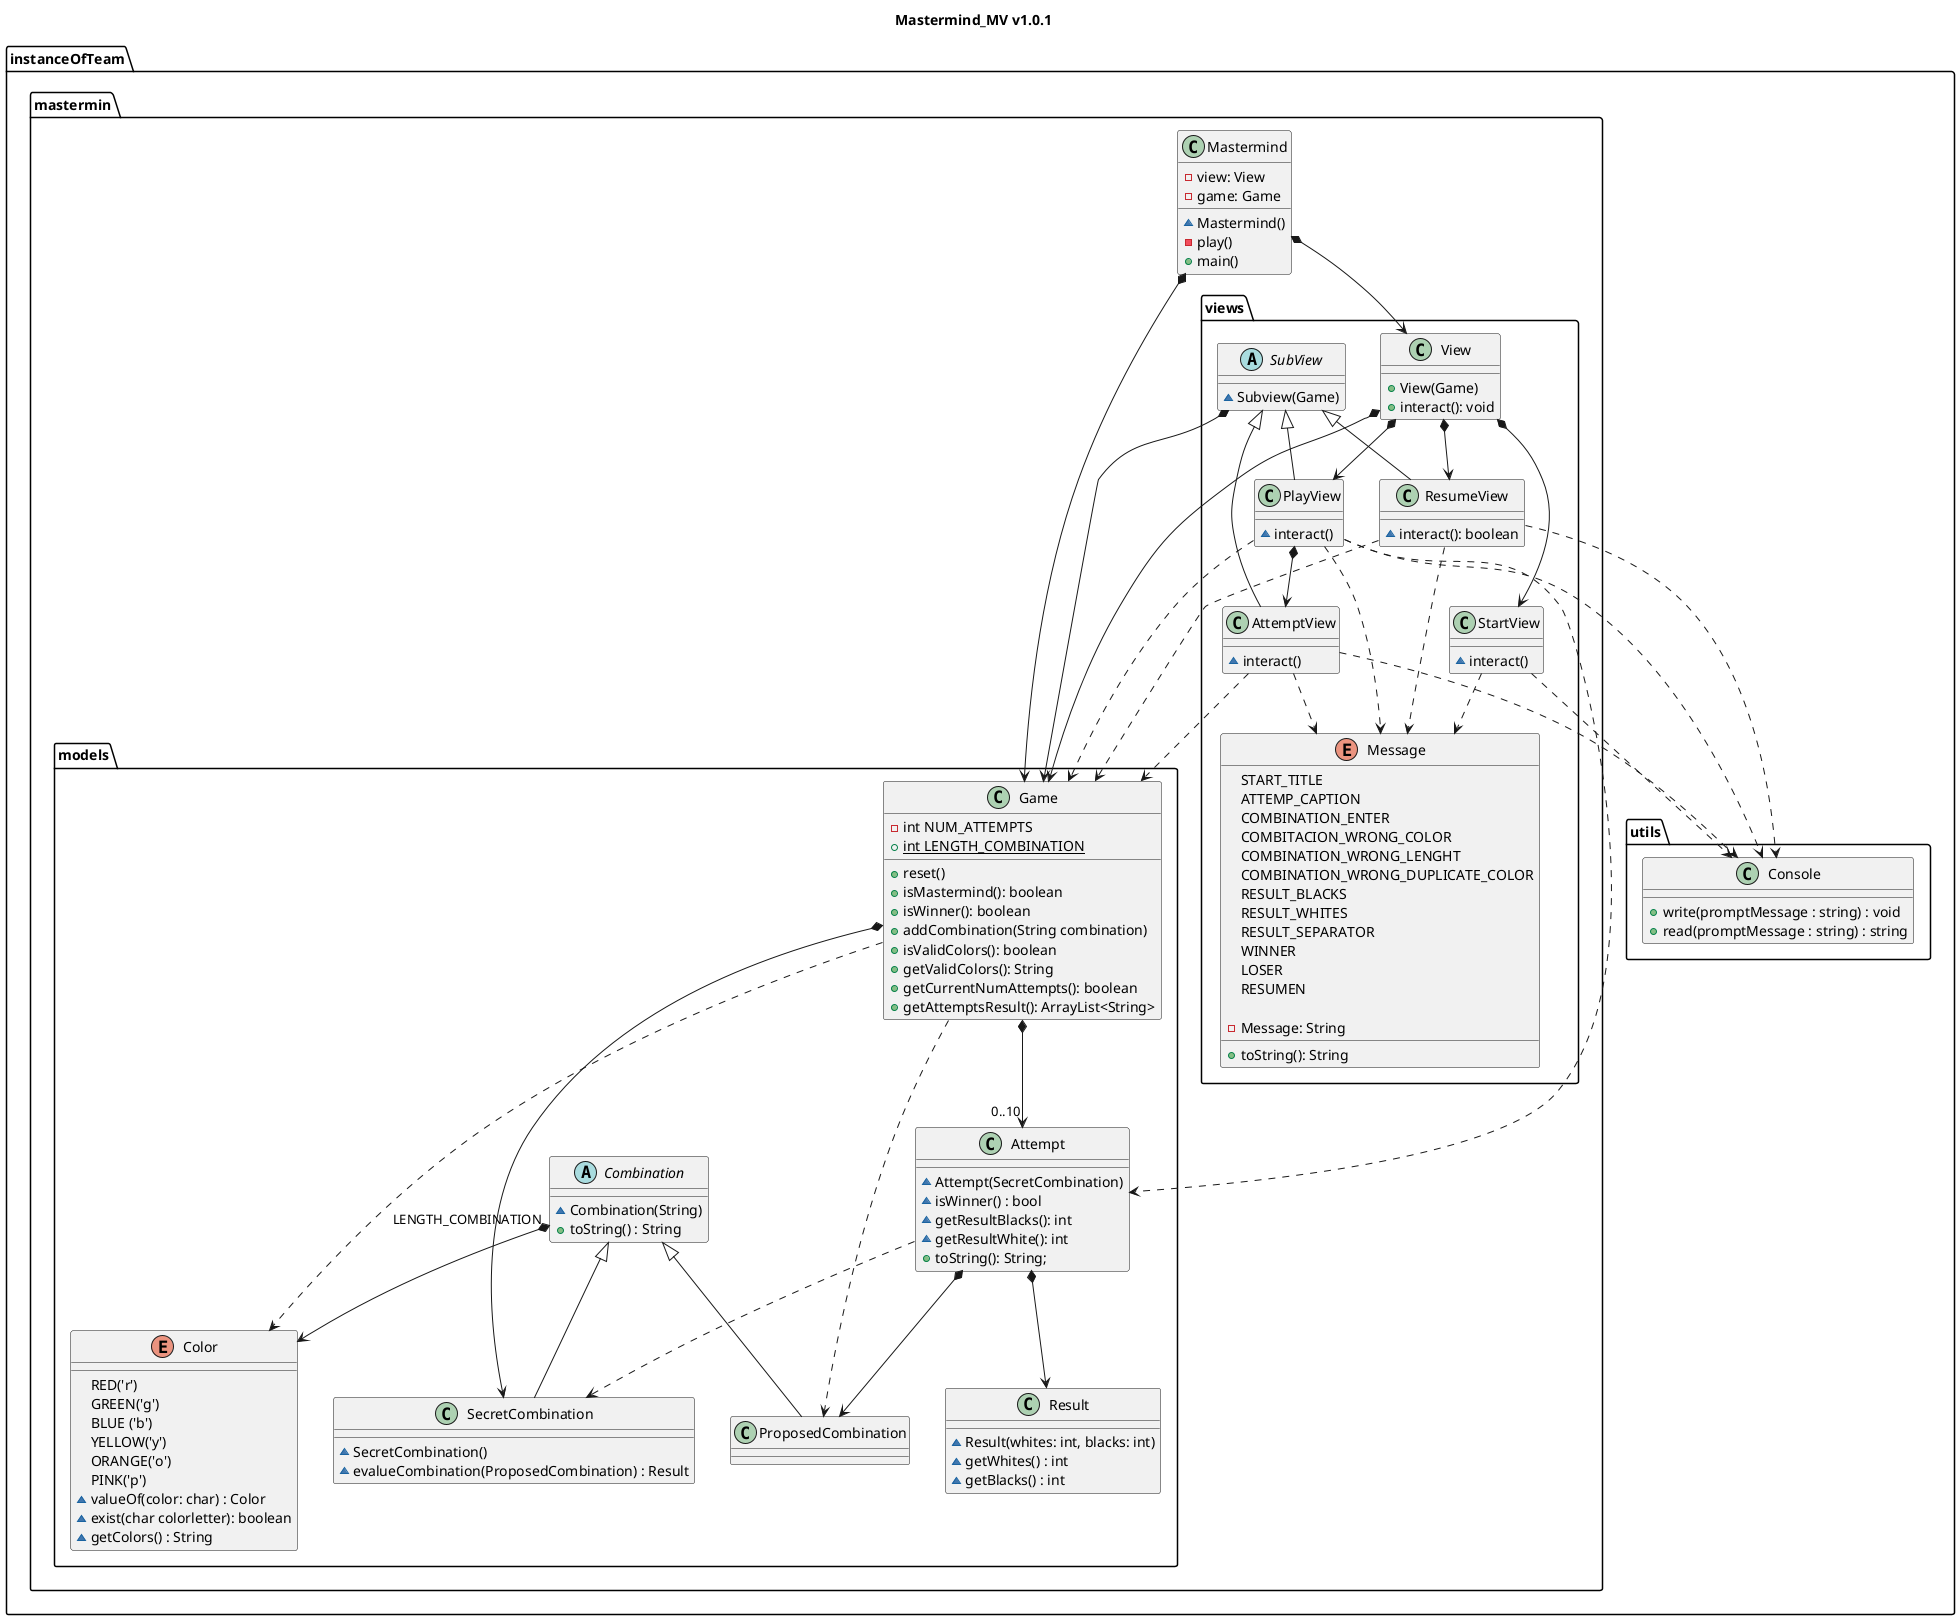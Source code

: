 -@startuml Mastermind_MV_v1_0_1
    title Mastermind_MV v1.0.1

    package "instanceOfTeam.mastermin" {
        class Mastermind {
            - view: View
            - game: Game
            ~ Mastermind()
            - play()
            + main()
        }
    }

    package "instanceOfTeam.mastermin.models" {
        Class Game {
            -int NUM_ATTEMPTS
            +{static} int LENGTH_COMBINATION
            +reset()
            +isMastermind(): boolean
            +isWinner(): boolean
            +addCombination(String combination)
            +isValidColors(): boolean
            +getValidColors(): String
            +getCurrentNumAttempts(): boolean
            +getAttemptsResult(): ArrayList<String>
        }

        class Attempt{
            ~Attempt(SecretCombination)
            ~isWinner() : bool
            ~getResultBlacks(): int
            ~getResultWhite(): int
            +toString(): String;
        }

        class Result{
            ~Result(whites: int, blacks: int)
            ~getWhites() : int
            ~getBlacks() : int
        }

        enum Color{
            RED('r')
            GREEN('g')
            BLUE ('b')
            YELLOW('y')
            ORANGE('o')
            PINK('p')
            ~valueOf(color: char) : Color
            ~exist(char colorletter): boolean
            ~getColors() : String
        }

        abstract class Combination{
            ~Combination(String)
            +toString() : String
        }

        class SecretCombination{
            ~SecretCombination()
            ~evalueCombination(ProposedCombination) : Result
        }

        class ProposedCombination{
        }

    }

    package "instanceOfTeam.mastermin.views" {
        Class View {
            +View(Game)
            +interact(): void
        }

        abstract Class SubView {
            ~ Subview(Game)
        }

        Class PlayView {
            ~ interact()
        }

        Class AttemptView {
            ~ interact()
        }

        Class ResumeView {
            ~ interact(): boolean
        }
        Class StartView {
            ~ interact()
        }

        Enum Message {
            START_TITLE
            ATTEMP_CAPTION
            COMBINATION_ENTER
            COMBITACION_WRONG_COLOR
            COMBINATION_WRONG_LENGHT
            COMBINATION_WRONG_DUPLICATE_COLOR
            RESULT_BLACKS
            RESULT_WHITES
            RESULT_SEPARATOR
            WINNER
            LOSER
            RESUMEN

            -Message: String
            +toString(): String
        }
    }

    package "instanceOfTeam.utils" {
        class Console{
            +write(promptMessage : string) : void
            +read(promptMessage : string) : string
        }
    }


    ' class Mastermind {
    '     +Mastermind()
    '     +play() : void
    ' }






    ' Class Message {
    '     +showAttents(Attemt [])
    '     +showError(ProposedCombination)
    '     +showResume()
    '     +showWinner()
    ' }

    Mastermind *-down-> Game
    Mastermind *-down-> View

    Game *--> SecretCombination
    Game *--> "0..10" Attempt
    Game ..> ProposedCombination
    Game ..> Color

    Combination ^-- SecretCombination
    Combination ^-- ProposedCombination
    Combination "LENGTH_COMBINATION" *-->  Color

    Attempt *--> ProposedCombination
    Attempt *--> Result
    Attempt ..> SecretCombination


    View *--> PlayView
    View *--> StartView
    View *--> ResumeView
    View *--> Game

    SubView *--> Game

    SubView <|-down- PlayView
    SubView <|-down- ResumeView
    SubView <|-down- AttemptView

    StartView .down.> Message
    StartView .down.> Console

    PlayView *-down-> AttemptView
    PlayView .down.> Message
    PlayView .down.> Console
    PlayView ..> Attempt
    PlayView ..> Game


    AttemptView ..> Game
    AttemptView .down.> Message
    AttemptView .down.> Console


    ResumeView .down.> Message
    ResumeView ..> Game
    ResumeView .down.> Console

@enduml